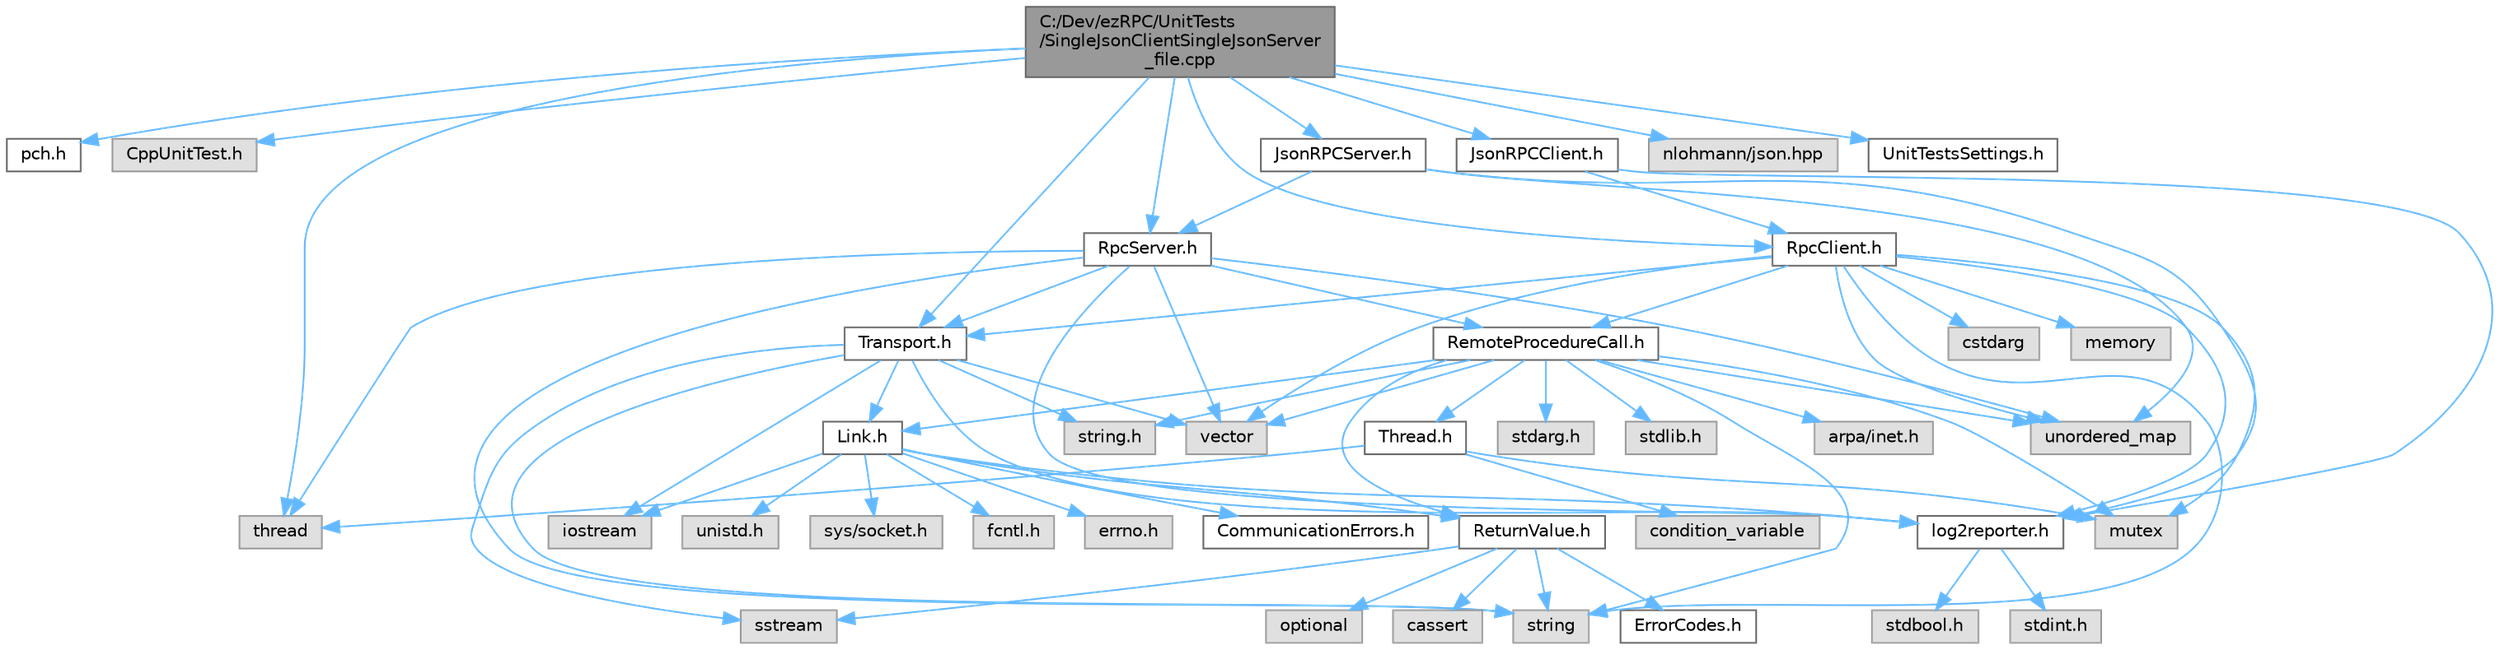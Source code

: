digraph "C:/Dev/ezRPC/UnitTests/SingleJsonClientSingleJsonServer_file.cpp"
{
 // LATEX_PDF_SIZE
  bgcolor="transparent";
  edge [fontname=Helvetica,fontsize=10,labelfontname=Helvetica,labelfontsize=10];
  node [fontname=Helvetica,fontsize=10,shape=box,height=0.2,width=0.4];
  Node1 [id="Node000001",label="C:/Dev/ezRPC/UnitTests\l/SingleJsonClientSingleJsonServer\l_file.cpp",height=0.2,width=0.4,color="gray40", fillcolor="grey60", style="filled", fontcolor="black",tooltip=" "];
  Node1 -> Node2 [id="edge1_Node000001_Node000002",color="steelblue1",style="solid",tooltip=" "];
  Node2 [id="Node000002",label="pch.h",height=0.2,width=0.4,color="grey40", fillcolor="white", style="filled",URL="$pch_8h.html",tooltip=" "];
  Node1 -> Node3 [id="edge2_Node000001_Node000003",color="steelblue1",style="solid",tooltip=" "];
  Node3 [id="Node000003",label="CppUnitTest.h",height=0.2,width=0.4,color="grey60", fillcolor="#E0E0E0", style="filled",tooltip=" "];
  Node1 -> Node4 [id="edge3_Node000001_Node000004",color="steelblue1",style="solid",tooltip=" "];
  Node4 [id="Node000004",label="RpcServer.h",height=0.2,width=0.4,color="grey40", fillcolor="white", style="filled",URL="$_r_p_c_server_8h.html",tooltip=" "];
  Node4 -> Node5 [id="edge4_Node000004_Node000005",color="steelblue1",style="solid",tooltip=" "];
  Node5 [id="Node000005",label="vector",height=0.2,width=0.4,color="grey60", fillcolor="#E0E0E0", style="filled",tooltip=" "];
  Node4 -> Node6 [id="edge5_Node000004_Node000006",color="steelblue1",style="solid",tooltip=" "];
  Node6 [id="Node000006",label="string",height=0.2,width=0.4,color="grey60", fillcolor="#E0E0E0", style="filled",tooltip=" "];
  Node4 -> Node7 [id="edge6_Node000004_Node000007",color="steelblue1",style="solid",tooltip=" "];
  Node7 [id="Node000007",label="unordered_map",height=0.2,width=0.4,color="grey60", fillcolor="#E0E0E0", style="filled",tooltip=" "];
  Node4 -> Node8 [id="edge7_Node000004_Node000008",color="steelblue1",style="solid",tooltip=" "];
  Node8 [id="Node000008",label="thread",height=0.2,width=0.4,color="grey60", fillcolor="#E0E0E0", style="filled",tooltip=" "];
  Node4 -> Node9 [id="edge8_Node000004_Node000009",color="steelblue1",style="solid",tooltip=" "];
  Node9 [id="Node000009",label="log2reporter.h",height=0.2,width=0.4,color="grey40", fillcolor="white", style="filled",URL="$log2reporter_8h.html",tooltip=" "];
  Node9 -> Node10 [id="edge9_Node000009_Node000010",color="steelblue1",style="solid",tooltip=" "];
  Node10 [id="Node000010",label="stdint.h",height=0.2,width=0.4,color="grey60", fillcolor="#E0E0E0", style="filled",tooltip=" "];
  Node9 -> Node11 [id="edge10_Node000009_Node000011",color="steelblue1",style="solid",tooltip=" "];
  Node11 [id="Node000011",label="stdbool.h",height=0.2,width=0.4,color="grey60", fillcolor="#E0E0E0", style="filled",tooltip=" "];
  Node4 -> Node12 [id="edge11_Node000004_Node000012",color="steelblue1",style="solid",tooltip=" "];
  Node12 [id="Node000012",label="Transport.h",height=0.2,width=0.4,color="grey40", fillcolor="white", style="filled",URL="$_transport_8h.html",tooltip=" "];
  Node12 -> Node13 [id="edge12_Node000012_Node000013",color="steelblue1",style="solid",tooltip=" "];
  Node13 [id="Node000013",label="string.h",height=0.2,width=0.4,color="grey60", fillcolor="#E0E0E0", style="filled",tooltip=" "];
  Node12 -> Node14 [id="edge13_Node000012_Node000014",color="steelblue1",style="solid",tooltip=" "];
  Node14 [id="Node000014",label="sstream",height=0.2,width=0.4,color="grey60", fillcolor="#E0E0E0", style="filled",tooltip=" "];
  Node12 -> Node15 [id="edge14_Node000012_Node000015",color="steelblue1",style="solid",tooltip=" "];
  Node15 [id="Node000015",label="iostream",height=0.2,width=0.4,color="grey60", fillcolor="#E0E0E0", style="filled",tooltip=" "];
  Node12 -> Node5 [id="edge15_Node000012_Node000005",color="steelblue1",style="solid",tooltip=" "];
  Node12 -> Node6 [id="edge16_Node000012_Node000006",color="steelblue1",style="solid",tooltip=" "];
  Node12 -> Node9 [id="edge17_Node000012_Node000009",color="steelblue1",style="solid",tooltip=" "];
  Node12 -> Node16 [id="edge18_Node000012_Node000016",color="steelblue1",style="solid",tooltip=" "];
  Node16 [id="Node000016",label="Link.h",height=0.2,width=0.4,color="grey40", fillcolor="white", style="filled",URL="$_link_8h.html",tooltip=" "];
  Node16 -> Node17 [id="edge19_Node000016_Node000017",color="steelblue1",style="solid",tooltip=" "];
  Node17 [id="Node000017",label="unistd.h",height=0.2,width=0.4,color="grey60", fillcolor="#E0E0E0", style="filled",tooltip=" "];
  Node16 -> Node18 [id="edge20_Node000016_Node000018",color="steelblue1",style="solid",tooltip=" "];
  Node18 [id="Node000018",label="sys/socket.h",height=0.2,width=0.4,color="grey60", fillcolor="#E0E0E0", style="filled",tooltip=" "];
  Node16 -> Node15 [id="edge21_Node000016_Node000015",color="steelblue1",style="solid",tooltip=" "];
  Node16 -> Node19 [id="edge22_Node000016_Node000019",color="steelblue1",style="solid",tooltip=" "];
  Node19 [id="Node000019",label="fcntl.h",height=0.2,width=0.4,color="grey60", fillcolor="#E0E0E0", style="filled",tooltip=" "];
  Node16 -> Node20 [id="edge23_Node000016_Node000020",color="steelblue1",style="solid",tooltip=" "];
  Node20 [id="Node000020",label="errno.h",height=0.2,width=0.4,color="grey60", fillcolor="#E0E0E0", style="filled",tooltip=" "];
  Node16 -> Node9 [id="edge24_Node000016_Node000009",color="steelblue1",style="solid",tooltip=" "];
  Node16 -> Node21 [id="edge25_Node000016_Node000021",color="steelblue1",style="solid",tooltip=" "];
  Node21 [id="Node000021",label="ReturnValue.h",height=0.2,width=0.4,color="grey40", fillcolor="white", style="filled",URL="$_return_value_8h.html",tooltip=" "];
  Node21 -> Node6 [id="edge26_Node000021_Node000006",color="steelblue1",style="solid",tooltip=" "];
  Node21 -> Node22 [id="edge27_Node000021_Node000022",color="steelblue1",style="solid",tooltip=" "];
  Node22 [id="Node000022",label="optional",height=0.2,width=0.4,color="grey60", fillcolor="#E0E0E0", style="filled",tooltip=" "];
  Node21 -> Node23 [id="edge28_Node000021_Node000023",color="steelblue1",style="solid",tooltip=" "];
  Node23 [id="Node000023",label="cassert",height=0.2,width=0.4,color="grey60", fillcolor="#E0E0E0", style="filled",tooltip=" "];
  Node21 -> Node14 [id="edge29_Node000021_Node000014",color="steelblue1",style="solid",tooltip=" "];
  Node21 -> Node24 [id="edge30_Node000021_Node000024",color="steelblue1",style="solid",tooltip=" "];
  Node24 [id="Node000024",label="ErrorCodes.h",height=0.2,width=0.4,color="grey40", fillcolor="white", style="filled",URL="$_error_codes_8h.html",tooltip=" "];
  Node16 -> Node25 [id="edge31_Node000016_Node000025",color="steelblue1",style="solid",tooltip=" "];
  Node25 [id="Node000025",label="CommunicationErrors.h",height=0.2,width=0.4,color="grey40", fillcolor="white", style="filled",URL="$_communication_errors_8h.html",tooltip=" "];
  Node4 -> Node26 [id="edge32_Node000004_Node000026",color="steelblue1",style="solid",tooltip=" "];
  Node26 [id="Node000026",label="RemoteProcedureCall.h",height=0.2,width=0.4,color="grey40", fillcolor="white", style="filled",URL="$_remote_procedure_call_8h.html",tooltip=" "];
  Node26 -> Node6 [id="edge33_Node000026_Node000006",color="steelblue1",style="solid",tooltip=" "];
  Node26 -> Node5 [id="edge34_Node000026_Node000005",color="steelblue1",style="solid",tooltip=" "];
  Node26 -> Node27 [id="edge35_Node000026_Node000027",color="steelblue1",style="solid",tooltip=" "];
  Node27 [id="Node000027",label="mutex",height=0.2,width=0.4,color="grey60", fillcolor="#E0E0E0", style="filled",tooltip=" "];
  Node26 -> Node7 [id="edge36_Node000026_Node000007",color="steelblue1",style="solid",tooltip=" "];
  Node26 -> Node28 [id="edge37_Node000026_Node000028",color="steelblue1",style="solid",tooltip=" "];
  Node28 [id="Node000028",label="stdarg.h",height=0.2,width=0.4,color="grey60", fillcolor="#E0E0E0", style="filled",tooltip=" "];
  Node26 -> Node16 [id="edge38_Node000026_Node000016",color="steelblue1",style="solid",tooltip=" "];
  Node26 -> Node13 [id="edge39_Node000026_Node000013",color="steelblue1",style="solid",tooltip=" "];
  Node26 -> Node29 [id="edge40_Node000026_Node000029",color="steelblue1",style="solid",tooltip=" "];
  Node29 [id="Node000029",label="stdlib.h",height=0.2,width=0.4,color="grey60", fillcolor="#E0E0E0", style="filled",tooltip=" "];
  Node26 -> Node30 [id="edge41_Node000026_Node000030",color="steelblue1",style="solid",tooltip=" "];
  Node30 [id="Node000030",label="Thread.h",height=0.2,width=0.4,color="grey40", fillcolor="white", style="filled",URL="$_thread_8h.html",tooltip=" "];
  Node30 -> Node8 [id="edge42_Node000030_Node000008",color="steelblue1",style="solid",tooltip=" "];
  Node30 -> Node27 [id="edge43_Node000030_Node000027",color="steelblue1",style="solid",tooltip=" "];
  Node30 -> Node31 [id="edge44_Node000030_Node000031",color="steelblue1",style="solid",tooltip=" "];
  Node31 [id="Node000031",label="condition_variable",height=0.2,width=0.4,color="grey60", fillcolor="#E0E0E0", style="filled",tooltip=" "];
  Node26 -> Node21 [id="edge45_Node000026_Node000021",color="steelblue1",style="solid",tooltip=" "];
  Node26 -> Node32 [id="edge46_Node000026_Node000032",color="steelblue1",style="solid",tooltip=" "];
  Node32 [id="Node000032",label="arpa/inet.h",height=0.2,width=0.4,color="grey60", fillcolor="#E0E0E0", style="filled",tooltip=" "];
  Node1 -> Node33 [id="edge47_Node000001_Node000033",color="steelblue1",style="solid",tooltip=" "];
  Node33 [id="Node000033",label="RpcClient.h",height=0.2,width=0.4,color="grey40", fillcolor="white", style="filled",URL="$_r_p_c_client_8h.html",tooltip=" "];
  Node33 -> Node6 [id="edge48_Node000033_Node000006",color="steelblue1",style="solid",tooltip=" "];
  Node33 -> Node34 [id="edge49_Node000033_Node000034",color="steelblue1",style="solid",tooltip=" "];
  Node34 [id="Node000034",label="cstdarg",height=0.2,width=0.4,color="grey60", fillcolor="#E0E0E0", style="filled",tooltip=" "];
  Node33 -> Node35 [id="edge50_Node000033_Node000035",color="steelblue1",style="solid",tooltip=" "];
  Node35 [id="Node000035",label="memory",height=0.2,width=0.4,color="grey60", fillcolor="#E0E0E0", style="filled",tooltip=" "];
  Node33 -> Node5 [id="edge51_Node000033_Node000005",color="steelblue1",style="solid",tooltip=" "];
  Node33 -> Node27 [id="edge52_Node000033_Node000027",color="steelblue1",style="solid",tooltip=" "];
  Node33 -> Node7 [id="edge53_Node000033_Node000007",color="steelblue1",style="solid",tooltip=" "];
  Node33 -> Node9 [id="edge54_Node000033_Node000009",color="steelblue1",style="solid",tooltip=" "];
  Node33 -> Node12 [id="edge55_Node000033_Node000012",color="steelblue1",style="solid",tooltip=" "];
  Node33 -> Node26 [id="edge56_Node000033_Node000026",color="steelblue1",style="solid",tooltip=" "];
  Node1 -> Node12 [id="edge57_Node000001_Node000012",color="steelblue1",style="solid",tooltip=" "];
  Node1 -> Node8 [id="edge58_Node000001_Node000008",color="steelblue1",style="solid",tooltip=" "];
  Node1 -> Node36 [id="edge59_Node000001_Node000036",color="steelblue1",style="solid",tooltip=" "];
  Node36 [id="Node000036",label="JsonRPCServer.h",height=0.2,width=0.4,color="grey40", fillcolor="white", style="filled",URL="$_json_r_p_c_server_8h.html",tooltip=" "];
  Node36 -> Node7 [id="edge60_Node000036_Node000007",color="steelblue1",style="solid",tooltip=" "];
  Node36 -> Node9 [id="edge61_Node000036_Node000009",color="steelblue1",style="solid",tooltip=" "];
  Node36 -> Node4 [id="edge62_Node000036_Node000004",color="steelblue1",style="solid",tooltip=" "];
  Node1 -> Node37 [id="edge63_Node000001_Node000037",color="steelblue1",style="solid",tooltip=" "];
  Node37 [id="Node000037",label="JsonRPCClient.h",height=0.2,width=0.4,color="grey40", fillcolor="white", style="filled",URL="$_json_r_p_c_client_8h.html",tooltip=" "];
  Node37 -> Node9 [id="edge64_Node000037_Node000009",color="steelblue1",style="solid",tooltip=" "];
  Node37 -> Node33 [id="edge65_Node000037_Node000033",color="steelblue1",style="solid",tooltip=" "];
  Node1 -> Node38 [id="edge66_Node000001_Node000038",color="steelblue1",style="solid",tooltip=" "];
  Node38 [id="Node000038",label="nlohmann/json.hpp",height=0.2,width=0.4,color="grey60", fillcolor="#E0E0E0", style="filled",tooltip=" "];
  Node1 -> Node39 [id="edge67_Node000001_Node000039",color="steelblue1",style="solid",tooltip=" "];
  Node39 [id="Node000039",label="UnitTestsSettings.h",height=0.2,width=0.4,color="grey40", fillcolor="white", style="filled",URL="$_unit_tests_settings_8h.html",tooltip=" "];
}
